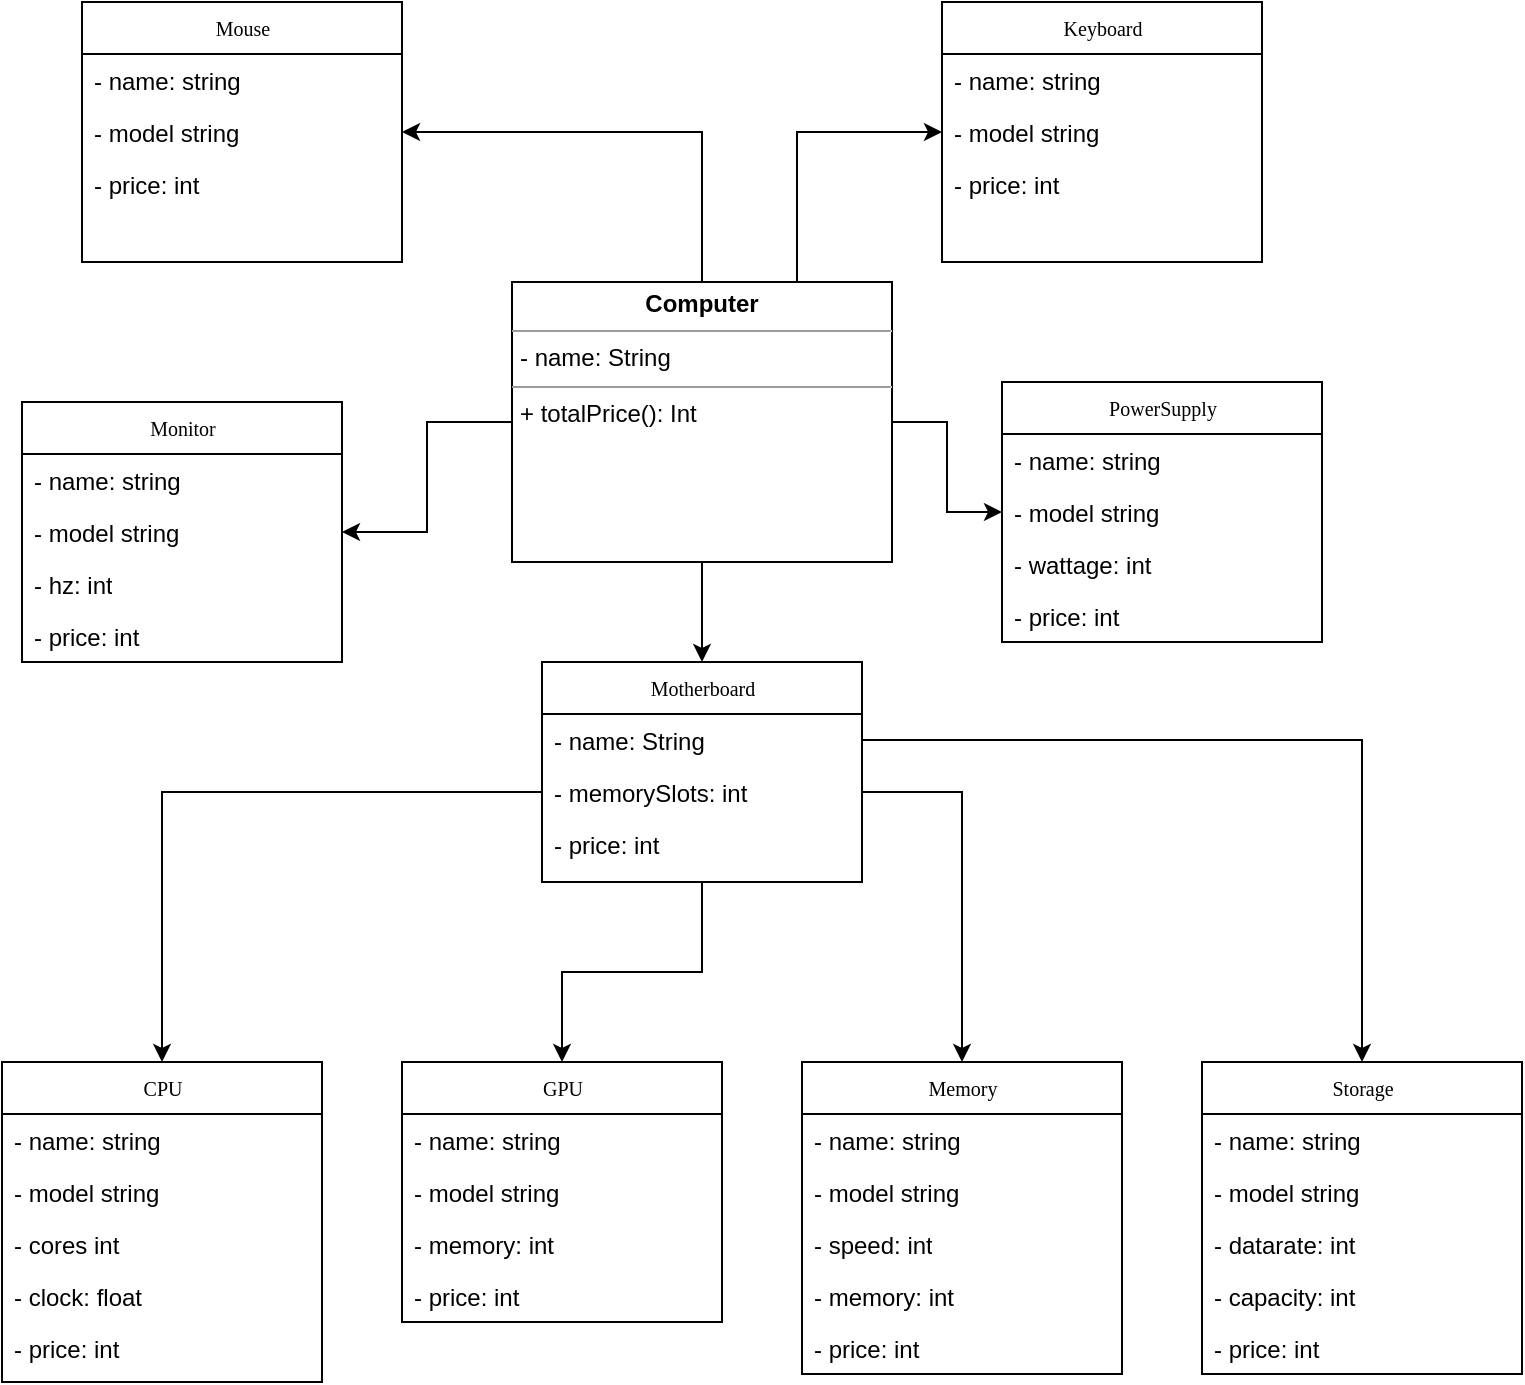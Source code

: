 <mxfile version="14.1.8" type="device"><diagram name="Page-1" id="c4acf3e9-155e-7222-9cf6-157b1a14988f"><mxGraphModel dx="1422" dy="762" grid="1" gridSize="10" guides="1" tooltips="1" connect="1" arrows="1" fold="1" page="1" pageScale="1" pageWidth="850" pageHeight="1100" background="#ffffff" math="0" shadow="0"><root><mxCell id="0"/><mxCell id="1" parent="0"/><mxCell id="17acba5748e5396b-20" value="CPU" style="swimlane;html=1;fontStyle=0;childLayout=stackLayout;horizontal=1;startSize=26;fillColor=none;horizontalStack=0;resizeParent=1;resizeLast=0;collapsible=1;marginBottom=0;swimlaneFillColor=#ffffff;rounded=0;shadow=0;comic=0;labelBackgroundColor=none;strokeWidth=1;fontFamily=Verdana;fontSize=10;align=center;" parent="1" vertex="1"><mxGeometry x="580" y="730" width="160" height="160" as="geometry"/></mxCell><mxCell id="17acba5748e5396b-21" value="- name: string" style="text;html=1;strokeColor=none;fillColor=none;align=left;verticalAlign=top;spacingLeft=4;spacingRight=4;whiteSpace=wrap;overflow=hidden;rotatable=0;points=[[0,0.5],[1,0.5]];portConstraint=eastwest;" parent="17acba5748e5396b-20" vertex="1"><mxGeometry y="26" width="160" height="26" as="geometry"/></mxCell><mxCell id="17acba5748e5396b-24" value="- model string" style="text;html=1;strokeColor=none;fillColor=none;align=left;verticalAlign=top;spacingLeft=4;spacingRight=4;whiteSpace=wrap;overflow=hidden;rotatable=0;points=[[0,0.5],[1,0.5]];portConstraint=eastwest;" parent="17acba5748e5396b-20" vertex="1"><mxGeometry y="52" width="160" height="26" as="geometry"/></mxCell><mxCell id="17acba5748e5396b-26" value="- cores int" style="text;html=1;strokeColor=none;fillColor=none;align=left;verticalAlign=top;spacingLeft=4;spacingRight=4;whiteSpace=wrap;overflow=hidden;rotatable=0;points=[[0,0.5],[1,0.5]];portConstraint=eastwest;" parent="17acba5748e5396b-20" vertex="1"><mxGeometry y="78" width="160" height="26" as="geometry"/></mxCell><mxCell id="tnHofDh4Iv_xD1i8ZoNh-12" value="- clock: float" style="text;html=1;strokeColor=none;fillColor=none;align=left;verticalAlign=top;spacingLeft=4;spacingRight=4;whiteSpace=wrap;overflow=hidden;rotatable=0;points=[[0,0.5],[1,0.5]];portConstraint=eastwest;" parent="17acba5748e5396b-20" vertex="1"><mxGeometry y="104" width="160" height="26" as="geometry"/></mxCell><mxCell id="tnHofDh4Iv_xD1i8ZoNh-13" value="- price: int" style="text;html=1;strokeColor=none;fillColor=none;align=left;verticalAlign=top;spacingLeft=4;spacingRight=4;whiteSpace=wrap;overflow=hidden;rotatable=0;points=[[0,0.5],[1,0.5]];portConstraint=eastwest;" parent="17acba5748e5396b-20" vertex="1"><mxGeometry y="130" width="160" height="26" as="geometry"/></mxCell><mxCell id="17acba5748e5396b-30" value="GPU" style="swimlane;html=1;fontStyle=0;childLayout=stackLayout;horizontal=1;startSize=26;fillColor=none;horizontalStack=0;resizeParent=1;resizeLast=0;collapsible=1;marginBottom=0;swimlaneFillColor=#ffffff;rounded=0;shadow=0;comic=0;labelBackgroundColor=none;strokeWidth=1;fontFamily=Verdana;fontSize=10;align=center;" parent="1" vertex="1"><mxGeometry x="780" y="730" width="160" height="130" as="geometry"/></mxCell><mxCell id="17acba5748e5396b-31" value="- name: string" style="text;html=1;strokeColor=none;fillColor=none;align=left;verticalAlign=top;spacingLeft=4;spacingRight=4;whiteSpace=wrap;overflow=hidden;rotatable=0;points=[[0,0.5],[1,0.5]];portConstraint=eastwest;" parent="17acba5748e5396b-30" vertex="1"><mxGeometry y="26" width="160" height="26" as="geometry"/></mxCell><mxCell id="5Ko-kQgH_Z96SOHTPUT4-4" value="- model string" style="text;html=1;strokeColor=none;fillColor=none;align=left;verticalAlign=top;spacingLeft=4;spacingRight=4;whiteSpace=wrap;overflow=hidden;rotatable=0;points=[[0,0.5],[1,0.5]];portConstraint=eastwest;" vertex="1" parent="17acba5748e5396b-30"><mxGeometry y="52" width="160" height="26" as="geometry"/></mxCell><mxCell id="tnHofDh4Iv_xD1i8ZoNh-19" value="- memory: int" style="text;html=1;strokeColor=none;fillColor=none;align=left;verticalAlign=top;spacingLeft=4;spacingRight=4;whiteSpace=wrap;overflow=hidden;rotatable=0;points=[[0,0.5],[1,0.5]];portConstraint=eastwest;" parent="17acba5748e5396b-30" vertex="1"><mxGeometry y="78" width="160" height="26" as="geometry"/></mxCell><mxCell id="17acba5748e5396b-33" value="- price: int&lt;br&gt;" style="text;html=1;strokeColor=none;fillColor=none;align=left;verticalAlign=top;spacingLeft=4;spacingRight=4;whiteSpace=wrap;overflow=hidden;rotatable=0;points=[[0,0.5],[1,0.5]];portConstraint=eastwest;" parent="17acba5748e5396b-30" vertex="1"><mxGeometry y="104" width="160" height="26" as="geometry"/></mxCell><mxCell id="tnHofDh4Iv_xD1i8ZoNh-41" style="edgeStyle=orthogonalEdgeStyle;rounded=0;orthogonalLoop=1;jettySize=auto;html=1;entryX=0.5;entryY=0;entryDx=0;entryDy=0;" parent="1" source="5d2195bd80daf111-18" target="tnHofDh4Iv_xD1i8ZoNh-15" edge="1"><mxGeometry relative="1" as="geometry"/></mxCell><mxCell id="tnHofDh4Iv_xD1i8ZoNh-72" style="edgeStyle=orthogonalEdgeStyle;rounded=0;orthogonalLoop=1;jettySize=auto;html=1;" parent="1" source="5d2195bd80daf111-18" target="tnHofDh4Iv_xD1i8ZoNh-64" edge="1"><mxGeometry relative="1" as="geometry"/></mxCell><mxCell id="tnHofDh4Iv_xD1i8ZoNh-73" style="edgeStyle=orthogonalEdgeStyle;rounded=0;orthogonalLoop=1;jettySize=auto;html=1;exitX=0.75;exitY=0;exitDx=0;exitDy=0;entryX=0;entryY=0.5;entryDx=0;entryDy=0;" parent="1" source="5d2195bd80daf111-18" target="tnHofDh4Iv_xD1i8ZoNh-69" edge="1"><mxGeometry relative="1" as="geometry"/></mxCell><mxCell id="tnHofDh4Iv_xD1i8ZoNh-82" style="edgeStyle=orthogonalEdgeStyle;rounded=0;orthogonalLoop=1;jettySize=auto;html=1;" parent="1" source="5d2195bd80daf111-18" target="tnHofDh4Iv_xD1i8ZoNh-79" edge="1"><mxGeometry relative="1" as="geometry"/></mxCell><mxCell id="tnHofDh4Iv_xD1i8ZoNh-88" style="edgeStyle=orthogonalEdgeStyle;rounded=0;orthogonalLoop=1;jettySize=auto;html=1;entryX=0;entryY=0.5;entryDx=0;entryDy=0;" parent="1" source="5d2195bd80daf111-18" target="tnHofDh4Iv_xD1i8ZoNh-83" edge="1"><mxGeometry relative="1" as="geometry"/></mxCell><mxCell id="5d2195bd80daf111-18" value="&lt;p style=&quot;margin: 0px ; margin-top: 4px ; text-align: center&quot;&gt;&lt;b&gt;Computer&lt;/b&gt;&lt;/p&gt;&lt;hr size=&quot;1&quot;&gt;&lt;p style=&quot;margin: 0px ; margin-left: 4px&quot;&gt;- name: String&lt;br&gt;&lt;/p&gt;&lt;hr size=&quot;1&quot;&gt;&lt;p style=&quot;margin: 0px ; margin-left: 4px&quot;&gt;+ totalPrice(): Int&lt;/p&gt;" style="verticalAlign=top;align=left;overflow=fill;fontSize=12;fontFamily=Helvetica;html=1;rounded=0;shadow=0;comic=0;labelBackgroundColor=none;strokeWidth=1" parent="1" vertex="1"><mxGeometry x="835" y="340" width="190" height="140" as="geometry"/></mxCell><mxCell id="tnHofDh4Iv_xD1i8ZoNh-43" style="edgeStyle=orthogonalEdgeStyle;rounded=0;orthogonalLoop=1;jettySize=auto;html=1;entryX=0.5;entryY=0;entryDx=0;entryDy=0;" parent="1" source="tnHofDh4Iv_xD1i8ZoNh-15" target="17acba5748e5396b-30" edge="1"><mxGeometry relative="1" as="geometry"/></mxCell><mxCell id="tnHofDh4Iv_xD1i8ZoNh-15" value="Motherboard" style="swimlane;html=1;fontStyle=0;childLayout=stackLayout;horizontal=1;startSize=26;fillColor=none;horizontalStack=0;resizeParent=1;resizeLast=0;collapsible=1;marginBottom=0;swimlaneFillColor=#ffffff;rounded=0;shadow=0;comic=0;labelBackgroundColor=none;strokeWidth=1;fontFamily=Verdana;fontSize=10;align=center;" parent="1" vertex="1"><mxGeometry x="850" y="530" width="160" height="110" as="geometry"/></mxCell><mxCell id="tnHofDh4Iv_xD1i8ZoNh-16" value="- name: String&lt;br&gt;" style="text;html=1;strokeColor=none;fillColor=none;align=left;verticalAlign=top;spacingLeft=4;spacingRight=4;whiteSpace=wrap;overflow=hidden;rotatable=0;points=[[0,0.5],[1,0.5]];portConstraint=eastwest;" parent="tnHofDh4Iv_xD1i8ZoNh-15" vertex="1"><mxGeometry y="26" width="160" height="26" as="geometry"/></mxCell><mxCell id="tnHofDh4Iv_xD1i8ZoNh-17" value="- memorySlots: int&lt;br&gt;" style="text;html=1;strokeColor=none;fillColor=none;align=left;verticalAlign=top;spacingLeft=4;spacingRight=4;whiteSpace=wrap;overflow=hidden;rotatable=0;points=[[0,0.5],[1,0.5]];portConstraint=eastwest;" parent="tnHofDh4Iv_xD1i8ZoNh-15" vertex="1"><mxGeometry y="52" width="160" height="26" as="geometry"/></mxCell><mxCell id="tnHofDh4Iv_xD1i8ZoNh-18" value="- price: int" style="text;html=1;strokeColor=none;fillColor=none;align=left;verticalAlign=top;spacingLeft=4;spacingRight=4;whiteSpace=wrap;overflow=hidden;rotatable=0;points=[[0,0.5],[1,0.5]];portConstraint=eastwest;" parent="tnHofDh4Iv_xD1i8ZoNh-15" vertex="1"><mxGeometry y="78" width="160" height="26" as="geometry"/></mxCell><mxCell id="tnHofDh4Iv_xD1i8ZoNh-25" value="Memory" style="swimlane;html=1;fontStyle=0;childLayout=stackLayout;horizontal=1;startSize=26;fillColor=none;horizontalStack=0;resizeParent=1;resizeLast=0;collapsible=1;marginBottom=0;swimlaneFillColor=#ffffff;rounded=0;shadow=0;comic=0;labelBackgroundColor=none;strokeWidth=1;fontFamily=Verdana;fontSize=10;align=center;" parent="1" vertex="1"><mxGeometry x="980" y="730" width="160" height="156" as="geometry"/></mxCell><mxCell id="tnHofDh4Iv_xD1i8ZoNh-26" value="- name: string" style="text;html=1;strokeColor=none;fillColor=none;align=left;verticalAlign=top;spacingLeft=4;spacingRight=4;whiteSpace=wrap;overflow=hidden;rotatable=0;points=[[0,0.5],[1,0.5]];portConstraint=eastwest;" parent="tnHofDh4Iv_xD1i8ZoNh-25" vertex="1"><mxGeometry y="26" width="160" height="26" as="geometry"/></mxCell><mxCell id="5Ko-kQgH_Z96SOHTPUT4-3" value="&lt;span&gt;- model string&lt;/span&gt;" style="text;html=1;strokeColor=none;fillColor=none;align=left;verticalAlign=top;spacingLeft=4;spacingRight=4;whiteSpace=wrap;overflow=hidden;rotatable=0;points=[[0,0.5],[1,0.5]];portConstraint=eastwest;" vertex="1" parent="tnHofDh4Iv_xD1i8ZoNh-25"><mxGeometry y="52" width="160" height="26" as="geometry"/></mxCell><mxCell id="tnHofDh4Iv_xD1i8ZoNh-27" value="- speed: int" style="text;html=1;strokeColor=none;fillColor=none;align=left;verticalAlign=top;spacingLeft=4;spacingRight=4;whiteSpace=wrap;overflow=hidden;rotatable=0;points=[[0,0.5],[1,0.5]];portConstraint=eastwest;" parent="tnHofDh4Iv_xD1i8ZoNh-25" vertex="1"><mxGeometry y="78" width="160" height="26" as="geometry"/></mxCell><mxCell id="tnHofDh4Iv_xD1i8ZoNh-28" value="- memory: int" style="text;html=1;strokeColor=none;fillColor=none;align=left;verticalAlign=top;spacingLeft=4;spacingRight=4;whiteSpace=wrap;overflow=hidden;rotatable=0;points=[[0,0.5],[1,0.5]];portConstraint=eastwest;" parent="tnHofDh4Iv_xD1i8ZoNh-25" vertex="1"><mxGeometry y="104" width="160" height="26" as="geometry"/></mxCell><mxCell id="tnHofDh4Iv_xD1i8ZoNh-29" value="- price: int&lt;br&gt;" style="text;html=1;strokeColor=none;fillColor=none;align=left;verticalAlign=top;spacingLeft=4;spacingRight=4;whiteSpace=wrap;overflow=hidden;rotatable=0;points=[[0,0.5],[1,0.5]];portConstraint=eastwest;" parent="tnHofDh4Iv_xD1i8ZoNh-25" vertex="1"><mxGeometry y="130" width="160" height="26" as="geometry"/></mxCell><mxCell id="tnHofDh4Iv_xD1i8ZoNh-35" value="Storage" style="swimlane;html=1;fontStyle=0;childLayout=stackLayout;horizontal=1;startSize=26;fillColor=none;horizontalStack=0;resizeParent=1;resizeLast=0;collapsible=1;marginBottom=0;swimlaneFillColor=#ffffff;rounded=0;shadow=0;comic=0;labelBackgroundColor=none;strokeWidth=1;fontFamily=Verdana;fontSize=10;align=center;" parent="1" vertex="1"><mxGeometry x="1180" y="730" width="160" height="156" as="geometry"/></mxCell><mxCell id="tnHofDh4Iv_xD1i8ZoNh-36" value="- name: string" style="text;html=1;strokeColor=none;fillColor=none;align=left;verticalAlign=top;spacingLeft=4;spacingRight=4;whiteSpace=wrap;overflow=hidden;rotatable=0;points=[[0,0.5],[1,0.5]];portConstraint=eastwest;" parent="tnHofDh4Iv_xD1i8ZoNh-35" vertex="1"><mxGeometry y="26" width="160" height="26" as="geometry"/></mxCell><mxCell id="5Ko-kQgH_Z96SOHTPUT4-2" value="- model string" style="text;html=1;strokeColor=none;fillColor=none;align=left;verticalAlign=top;spacingLeft=4;spacingRight=4;whiteSpace=wrap;overflow=hidden;rotatable=0;points=[[0,0.5],[1,0.5]];portConstraint=eastwest;" vertex="1" parent="tnHofDh4Iv_xD1i8ZoNh-35"><mxGeometry y="52" width="160" height="26" as="geometry"/></mxCell><mxCell id="tnHofDh4Iv_xD1i8ZoNh-37" value="- datarate: int" style="text;html=1;strokeColor=none;fillColor=none;align=left;verticalAlign=top;spacingLeft=4;spacingRight=4;whiteSpace=wrap;overflow=hidden;rotatable=0;points=[[0,0.5],[1,0.5]];portConstraint=eastwest;" parent="tnHofDh4Iv_xD1i8ZoNh-35" vertex="1"><mxGeometry y="78" width="160" height="26" as="geometry"/></mxCell><mxCell id="tnHofDh4Iv_xD1i8ZoNh-38" value="- capacity: int" style="text;html=1;strokeColor=none;fillColor=none;align=left;verticalAlign=top;spacingLeft=4;spacingRight=4;whiteSpace=wrap;overflow=hidden;rotatable=0;points=[[0,0.5],[1,0.5]];portConstraint=eastwest;" parent="tnHofDh4Iv_xD1i8ZoNh-35" vertex="1"><mxGeometry y="104" width="160" height="26" as="geometry"/></mxCell><mxCell id="tnHofDh4Iv_xD1i8ZoNh-39" value="- price: int&lt;br&gt;" style="text;html=1;strokeColor=none;fillColor=none;align=left;verticalAlign=top;spacingLeft=4;spacingRight=4;whiteSpace=wrap;overflow=hidden;rotatable=0;points=[[0,0.5],[1,0.5]];portConstraint=eastwest;" parent="tnHofDh4Iv_xD1i8ZoNh-35" vertex="1"><mxGeometry y="130" width="160" height="26" as="geometry"/></mxCell><mxCell id="tnHofDh4Iv_xD1i8ZoNh-42" style="edgeStyle=orthogonalEdgeStyle;rounded=0;orthogonalLoop=1;jettySize=auto;html=1;" parent="1" source="tnHofDh4Iv_xD1i8ZoNh-17" target="17acba5748e5396b-20" edge="1"><mxGeometry relative="1" as="geometry"/></mxCell><mxCell id="tnHofDh4Iv_xD1i8ZoNh-44" style="edgeStyle=orthogonalEdgeStyle;rounded=0;orthogonalLoop=1;jettySize=auto;html=1;entryX=0.5;entryY=0;entryDx=0;entryDy=0;" parent="1" source="tnHofDh4Iv_xD1i8ZoNh-17" target="tnHofDh4Iv_xD1i8ZoNh-25" edge="1"><mxGeometry relative="1" as="geometry"/></mxCell><mxCell id="tnHofDh4Iv_xD1i8ZoNh-45" style="edgeStyle=orthogonalEdgeStyle;rounded=0;orthogonalLoop=1;jettySize=auto;html=1;entryX=0.5;entryY=0;entryDx=0;entryDy=0;" parent="1" source="tnHofDh4Iv_xD1i8ZoNh-16" target="tnHofDh4Iv_xD1i8ZoNh-35" edge="1"><mxGeometry relative="1" as="geometry"/></mxCell><mxCell id="tnHofDh4Iv_xD1i8ZoNh-62" value="Mouse" style="swimlane;html=1;fontStyle=0;childLayout=stackLayout;horizontal=1;startSize=26;fillColor=none;horizontalStack=0;resizeParent=1;resizeLast=0;collapsible=1;marginBottom=0;swimlaneFillColor=#ffffff;rounded=0;shadow=0;comic=0;labelBackgroundColor=none;strokeWidth=1;fontFamily=Verdana;fontSize=10;align=center;" parent="1" vertex="1"><mxGeometry x="620" y="200" width="160" height="130" as="geometry"/></mxCell><mxCell id="tnHofDh4Iv_xD1i8ZoNh-63" value="- name: string" style="text;html=1;strokeColor=none;fillColor=none;align=left;verticalAlign=top;spacingLeft=4;spacingRight=4;whiteSpace=wrap;overflow=hidden;rotatable=0;points=[[0,0.5],[1,0.5]];portConstraint=eastwest;" parent="tnHofDh4Iv_xD1i8ZoNh-62" vertex="1"><mxGeometry y="26" width="160" height="26" as="geometry"/></mxCell><mxCell id="tnHofDh4Iv_xD1i8ZoNh-64" value="- model string" style="text;html=1;strokeColor=none;fillColor=none;align=left;verticalAlign=top;spacingLeft=4;spacingRight=4;whiteSpace=wrap;overflow=hidden;rotatable=0;points=[[0,0.5],[1,0.5]];portConstraint=eastwest;" parent="tnHofDh4Iv_xD1i8ZoNh-62" vertex="1"><mxGeometry y="52" width="160" height="26" as="geometry"/></mxCell><mxCell id="tnHofDh4Iv_xD1i8ZoNh-66" value="- price: int&lt;br&gt;" style="text;html=1;strokeColor=none;fillColor=none;align=left;verticalAlign=top;spacingLeft=4;spacingRight=4;whiteSpace=wrap;overflow=hidden;rotatable=0;points=[[0,0.5],[1,0.5]];portConstraint=eastwest;" parent="tnHofDh4Iv_xD1i8ZoNh-62" vertex="1"><mxGeometry y="78" width="160" height="26" as="geometry"/></mxCell><mxCell id="tnHofDh4Iv_xD1i8ZoNh-67" value="Keyboard" style="swimlane;html=1;fontStyle=0;childLayout=stackLayout;horizontal=1;startSize=26;fillColor=none;horizontalStack=0;resizeParent=1;resizeLast=0;collapsible=1;marginBottom=0;swimlaneFillColor=#ffffff;rounded=0;shadow=0;comic=0;labelBackgroundColor=none;strokeWidth=1;fontFamily=Verdana;fontSize=10;align=center;" parent="1" vertex="1"><mxGeometry x="1050" y="200" width="160" height="130" as="geometry"/></mxCell><mxCell id="tnHofDh4Iv_xD1i8ZoNh-68" value="- name: string" style="text;html=1;strokeColor=none;fillColor=none;align=left;verticalAlign=top;spacingLeft=4;spacingRight=4;whiteSpace=wrap;overflow=hidden;rotatable=0;points=[[0,0.5],[1,0.5]];portConstraint=eastwest;" parent="tnHofDh4Iv_xD1i8ZoNh-67" vertex="1"><mxGeometry y="26" width="160" height="26" as="geometry"/></mxCell><mxCell id="tnHofDh4Iv_xD1i8ZoNh-69" value="- model string" style="text;html=1;strokeColor=none;fillColor=none;align=left;verticalAlign=top;spacingLeft=4;spacingRight=4;whiteSpace=wrap;overflow=hidden;rotatable=0;points=[[0,0.5],[1,0.5]];portConstraint=eastwest;" parent="tnHofDh4Iv_xD1i8ZoNh-67" vertex="1"><mxGeometry y="52" width="160" height="26" as="geometry"/></mxCell><mxCell id="tnHofDh4Iv_xD1i8ZoNh-71" value="- price: int&lt;br&gt;" style="text;html=1;strokeColor=none;fillColor=none;align=left;verticalAlign=top;spacingLeft=4;spacingRight=4;whiteSpace=wrap;overflow=hidden;rotatable=0;points=[[0,0.5],[1,0.5]];portConstraint=eastwest;" parent="tnHofDh4Iv_xD1i8ZoNh-67" vertex="1"><mxGeometry y="78" width="160" height="26" as="geometry"/></mxCell><mxCell id="tnHofDh4Iv_xD1i8ZoNh-77" value="Monitor" style="swimlane;html=1;fontStyle=0;childLayout=stackLayout;horizontal=1;startSize=26;fillColor=none;horizontalStack=0;resizeParent=1;resizeLast=0;collapsible=1;marginBottom=0;swimlaneFillColor=#ffffff;rounded=0;shadow=0;comic=0;labelBackgroundColor=none;strokeWidth=1;fontFamily=Verdana;fontSize=10;align=center;" parent="1" vertex="1"><mxGeometry x="590" y="400" width="160" height="130" as="geometry"/></mxCell><mxCell id="tnHofDh4Iv_xD1i8ZoNh-78" value="- name: string" style="text;html=1;strokeColor=none;fillColor=none;align=left;verticalAlign=top;spacingLeft=4;spacingRight=4;whiteSpace=wrap;overflow=hidden;rotatable=0;points=[[0,0.5],[1,0.5]];portConstraint=eastwest;" parent="tnHofDh4Iv_xD1i8ZoNh-77" vertex="1"><mxGeometry y="26" width="160" height="26" as="geometry"/></mxCell><mxCell id="tnHofDh4Iv_xD1i8ZoNh-79" value="- model string" style="text;html=1;strokeColor=none;fillColor=none;align=left;verticalAlign=top;spacingLeft=4;spacingRight=4;whiteSpace=wrap;overflow=hidden;rotatable=0;points=[[0,0.5],[1,0.5]];portConstraint=eastwest;" parent="tnHofDh4Iv_xD1i8ZoNh-77" vertex="1"><mxGeometry y="52" width="160" height="26" as="geometry"/></mxCell><mxCell id="tnHofDh4Iv_xD1i8ZoNh-80" value="- hz: int" style="text;html=1;strokeColor=none;fillColor=none;align=left;verticalAlign=top;spacingLeft=4;spacingRight=4;whiteSpace=wrap;overflow=hidden;rotatable=0;points=[[0,0.5],[1,0.5]];portConstraint=eastwest;" parent="tnHofDh4Iv_xD1i8ZoNh-77" vertex="1"><mxGeometry y="78" width="160" height="26" as="geometry"/></mxCell><mxCell id="tnHofDh4Iv_xD1i8ZoNh-81" value="- price: int&lt;br&gt;" style="text;html=1;strokeColor=none;fillColor=none;align=left;verticalAlign=top;spacingLeft=4;spacingRight=4;whiteSpace=wrap;overflow=hidden;rotatable=0;points=[[0,0.5],[1,0.5]];portConstraint=eastwest;" parent="tnHofDh4Iv_xD1i8ZoNh-77" vertex="1"><mxGeometry y="104" width="160" height="26" as="geometry"/></mxCell><mxCell id="tnHofDh4Iv_xD1i8ZoNh-83" value="PowerSupply" style="swimlane;html=1;fontStyle=0;childLayout=stackLayout;horizontal=1;startSize=26;fillColor=none;horizontalStack=0;resizeParent=1;resizeLast=0;collapsible=1;marginBottom=0;swimlaneFillColor=#ffffff;rounded=0;shadow=0;comic=0;labelBackgroundColor=none;strokeWidth=1;fontFamily=Verdana;fontSize=10;align=center;" parent="1" vertex="1"><mxGeometry x="1080" y="390" width="160" height="130" as="geometry"/></mxCell><mxCell id="tnHofDh4Iv_xD1i8ZoNh-84" value="- name: string" style="text;html=1;strokeColor=none;fillColor=none;align=left;verticalAlign=top;spacingLeft=4;spacingRight=4;whiteSpace=wrap;overflow=hidden;rotatable=0;points=[[0,0.5],[1,0.5]];portConstraint=eastwest;" parent="tnHofDh4Iv_xD1i8ZoNh-83" vertex="1"><mxGeometry y="26" width="160" height="26" as="geometry"/></mxCell><mxCell id="tnHofDh4Iv_xD1i8ZoNh-85" value="- model string" style="text;html=1;strokeColor=none;fillColor=none;align=left;verticalAlign=top;spacingLeft=4;spacingRight=4;whiteSpace=wrap;overflow=hidden;rotatable=0;points=[[0,0.5],[1,0.5]];portConstraint=eastwest;" parent="tnHofDh4Iv_xD1i8ZoNh-83" vertex="1"><mxGeometry y="52" width="160" height="26" as="geometry"/></mxCell><mxCell id="tnHofDh4Iv_xD1i8ZoNh-86" value="- wattage: int" style="text;html=1;strokeColor=none;fillColor=none;align=left;verticalAlign=top;spacingLeft=4;spacingRight=4;whiteSpace=wrap;overflow=hidden;rotatable=0;points=[[0,0.5],[1,0.5]];portConstraint=eastwest;" parent="tnHofDh4Iv_xD1i8ZoNh-83" vertex="1"><mxGeometry y="78" width="160" height="26" as="geometry"/></mxCell><mxCell id="tnHofDh4Iv_xD1i8ZoNh-87" value="- price: int&lt;br&gt;" style="text;html=1;strokeColor=none;fillColor=none;align=left;verticalAlign=top;spacingLeft=4;spacingRight=4;whiteSpace=wrap;overflow=hidden;rotatable=0;points=[[0,0.5],[1,0.5]];portConstraint=eastwest;" parent="tnHofDh4Iv_xD1i8ZoNh-83" vertex="1"><mxGeometry y="104" width="160" height="26" as="geometry"/></mxCell></root></mxGraphModel></diagram></mxfile>
